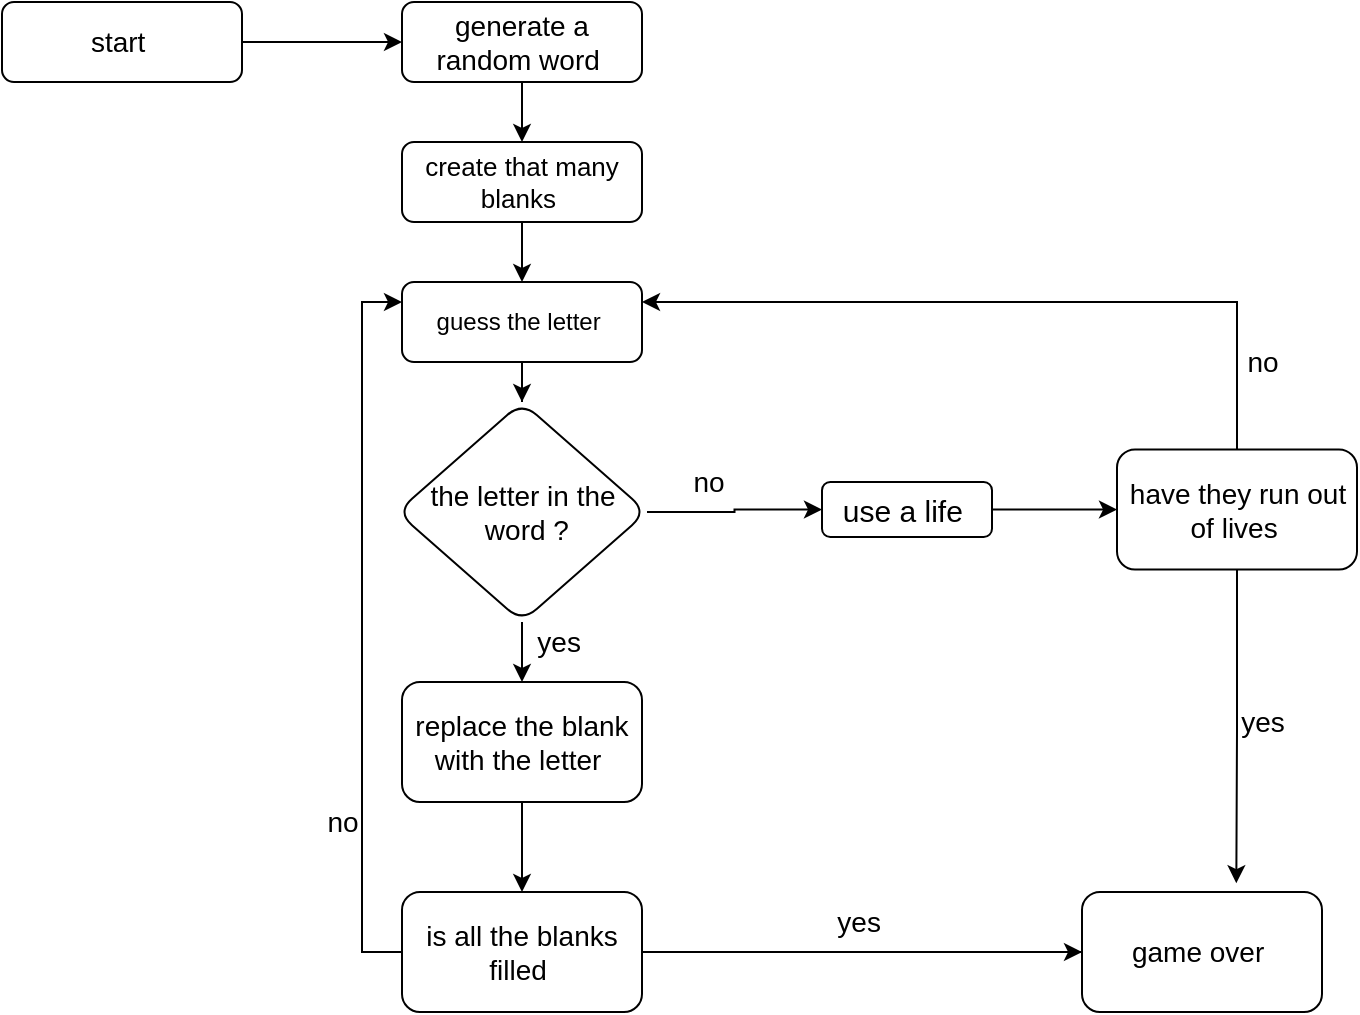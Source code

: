 <mxfile version="17.4.4" type="device"><diagram id="C5RBs43oDa-KdzZeNtuy" name="Page-1"><mxGraphModel dx="990" dy="547" grid="1" gridSize="10" guides="1" tooltips="1" connect="1" arrows="1" fold="1" page="1" pageScale="1" pageWidth="827" pageHeight="1169" math="0" shadow="0"><root><mxCell id="WIyWlLk6GJQsqaUBKTNV-0"/><mxCell id="WIyWlLk6GJQsqaUBKTNV-1" parent="WIyWlLk6GJQsqaUBKTNV-0"/><mxCell id="29h4I9gJS3bnpiBLyvzb-1" value="" style="edgeStyle=orthogonalEdgeStyle;rounded=0;orthogonalLoop=1;jettySize=auto;html=1;fontSize=14;" parent="WIyWlLk6GJQsqaUBKTNV-1" source="WIyWlLk6GJQsqaUBKTNV-3" target="29h4I9gJS3bnpiBLyvzb-0" edge="1"><mxGeometry relative="1" as="geometry"/></mxCell><mxCell id="WIyWlLk6GJQsqaUBKTNV-3" value="&lt;font style=&quot;font-size: 14px&quot;&gt;start&amp;nbsp;&lt;/font&gt;" style="rounded=1;whiteSpace=wrap;html=1;fontSize=12;glass=0;strokeWidth=1;shadow=0;direction=west;" parent="WIyWlLk6GJQsqaUBKTNV-1" vertex="1"><mxGeometry x="160" y="80" width="120" height="40" as="geometry"/></mxCell><mxCell id="29h4I9gJS3bnpiBLyvzb-11" value="" style="edgeStyle=orthogonalEdgeStyle;rounded=0;orthogonalLoop=1;jettySize=auto;html=1;fontSize=13;" parent="WIyWlLk6GJQsqaUBKTNV-1" source="WIyWlLk6GJQsqaUBKTNV-7" target="29h4I9gJS3bnpiBLyvzb-10" edge="1"><mxGeometry relative="1" as="geometry"/></mxCell><mxCell id="WIyWlLk6GJQsqaUBKTNV-7" value="&lt;font style=&quot;font-size: 13px&quot;&gt;create that many blanks&amp;nbsp;&lt;/font&gt;" style="rounded=1;whiteSpace=wrap;html=1;fontSize=12;glass=0;strokeWidth=1;shadow=0;" parent="WIyWlLk6GJQsqaUBKTNV-1" vertex="1"><mxGeometry x="360" y="150" width="120" height="40" as="geometry"/></mxCell><mxCell id="29h4I9gJS3bnpiBLyvzb-5" value="" style="edgeStyle=orthogonalEdgeStyle;rounded=0;orthogonalLoop=1;jettySize=auto;html=1;fontSize=14;" parent="WIyWlLk6GJQsqaUBKTNV-1" source="29h4I9gJS3bnpiBLyvzb-0" target="WIyWlLk6GJQsqaUBKTNV-7" edge="1"><mxGeometry relative="1" as="geometry"/></mxCell><mxCell id="29h4I9gJS3bnpiBLyvzb-0" value="&lt;span style=&quot;font-size: 14px&quot;&gt;generate a random word&amp;nbsp;&lt;/span&gt;" style="rounded=1;whiteSpace=wrap;html=1;fontSize=12;glass=0;strokeWidth=1;shadow=0;direction=west;" parent="WIyWlLk6GJQsqaUBKTNV-1" vertex="1"><mxGeometry x="360" y="80" width="120" height="40" as="geometry"/></mxCell><mxCell id="29h4I9gJS3bnpiBLyvzb-13" value="" style="edgeStyle=orthogonalEdgeStyle;rounded=0;orthogonalLoop=1;jettySize=auto;html=1;fontSize=13;" parent="WIyWlLk6GJQsqaUBKTNV-1" source="29h4I9gJS3bnpiBLyvzb-10" target="29h4I9gJS3bnpiBLyvzb-12" edge="1"><mxGeometry relative="1" as="geometry"/></mxCell><mxCell id="29h4I9gJS3bnpiBLyvzb-10" value="guess the letter&amp;nbsp;" style="whiteSpace=wrap;html=1;rounded=1;glass=0;strokeWidth=1;shadow=0;" parent="WIyWlLk6GJQsqaUBKTNV-1" vertex="1"><mxGeometry x="360" y="220" width="120" height="40" as="geometry"/></mxCell><mxCell id="29h4I9gJS3bnpiBLyvzb-15" value="" style="edgeStyle=orthogonalEdgeStyle;rounded=0;orthogonalLoop=1;jettySize=auto;html=1;fontSize=14;" parent="WIyWlLk6GJQsqaUBKTNV-1" source="29h4I9gJS3bnpiBLyvzb-12" target="29h4I9gJS3bnpiBLyvzb-14" edge="1"><mxGeometry relative="1" as="geometry"/></mxCell><mxCell id="29h4I9gJS3bnpiBLyvzb-18" value="" style="edgeStyle=orthogonalEdgeStyle;rounded=0;orthogonalLoop=1;jettySize=auto;html=1;fontSize=14;" parent="WIyWlLk6GJQsqaUBKTNV-1" source="29h4I9gJS3bnpiBLyvzb-12" target="29h4I9gJS3bnpiBLyvzb-17" edge="1"><mxGeometry relative="1" as="geometry"/></mxCell><mxCell id="29h4I9gJS3bnpiBLyvzb-12" value="&lt;font style=&quot;font-size: 14px&quot;&gt;the letter in the&lt;br&gt;&amp;nbsp;word ?&lt;/font&gt;" style="rhombus;whiteSpace=wrap;html=1;rounded=1;glass=0;strokeWidth=1;shadow=0;" parent="WIyWlLk6GJQsqaUBKTNV-1" vertex="1"><mxGeometry x="357.5" y="280" width="125" height="110" as="geometry"/></mxCell><mxCell id="Z9itaZzlCUtCmYhzqs9O-1" value="" style="edgeStyle=orthogonalEdgeStyle;rounded=0;orthogonalLoop=1;jettySize=auto;html=1;" edge="1" parent="WIyWlLk6GJQsqaUBKTNV-1" source="29h4I9gJS3bnpiBLyvzb-14" target="Z9itaZzlCUtCmYhzqs9O-0"><mxGeometry relative="1" as="geometry"/></mxCell><mxCell id="29h4I9gJS3bnpiBLyvzb-14" value="&lt;font style=&quot;font-size: 14px&quot;&gt;replace the blank with the letter&amp;nbsp;&lt;/font&gt;" style="whiteSpace=wrap;html=1;rounded=1;glass=0;strokeWidth=1;shadow=0;" parent="WIyWlLk6GJQsqaUBKTNV-1" vertex="1"><mxGeometry x="360" y="420" width="120" height="60" as="geometry"/></mxCell><mxCell id="29h4I9gJS3bnpiBLyvzb-16" value="yes&amp;nbsp;" style="text;html=1;align=center;verticalAlign=middle;resizable=0;points=[];autosize=1;strokeColor=none;fillColor=none;fontSize=14;" parent="WIyWlLk6GJQsqaUBKTNV-1" vertex="1"><mxGeometry x="420" y="390" width="40" height="20" as="geometry"/></mxCell><mxCell id="29h4I9gJS3bnpiBLyvzb-27" value="" style="edgeStyle=orthogonalEdgeStyle;rounded=0;orthogonalLoop=1;jettySize=auto;html=1;fontSize=15;" parent="WIyWlLk6GJQsqaUBKTNV-1" source="29h4I9gJS3bnpiBLyvzb-17" target="29h4I9gJS3bnpiBLyvzb-26" edge="1"><mxGeometry relative="1" as="geometry"/></mxCell><mxCell id="29h4I9gJS3bnpiBLyvzb-17" value="&lt;font style=&quot;font-size: 15px&quot;&gt;use a life&amp;nbsp;&lt;/font&gt;" style="whiteSpace=wrap;html=1;rounded=1;glass=0;strokeWidth=1;shadow=0;" parent="WIyWlLk6GJQsqaUBKTNV-1" vertex="1"><mxGeometry x="570" y="320" width="85" height="27.5" as="geometry"/></mxCell><mxCell id="29h4I9gJS3bnpiBLyvzb-19" value="no&amp;nbsp;" style="text;html=1;align=center;verticalAlign=middle;resizable=0;points=[];autosize=1;strokeColor=none;fillColor=none;fontSize=14;" parent="WIyWlLk6GJQsqaUBKTNV-1" vertex="1"><mxGeometry x="500" y="310" width="30" height="20" as="geometry"/></mxCell><mxCell id="29h4I9gJS3bnpiBLyvzb-28" style="edgeStyle=orthogonalEdgeStyle;rounded=0;orthogonalLoop=1;jettySize=auto;html=1;fontSize=14;entryX=1;entryY=0.25;entryDx=0;entryDy=0;" parent="WIyWlLk6GJQsqaUBKTNV-1" source="29h4I9gJS3bnpiBLyvzb-26" target="29h4I9gJS3bnpiBLyvzb-10" edge="1"><mxGeometry relative="1" as="geometry"><mxPoint x="777.5" y="220" as="targetPoint"/><Array as="points"><mxPoint x="778" y="230"/></Array></mxGeometry></mxCell><mxCell id="29h4I9gJS3bnpiBLyvzb-31" style="edgeStyle=orthogonalEdgeStyle;rounded=0;orthogonalLoop=1;jettySize=auto;html=1;fontSize=14;entryX=0.643;entryY=-0.073;entryDx=0;entryDy=0;entryPerimeter=0;" parent="WIyWlLk6GJQsqaUBKTNV-1" source="29h4I9gJS3bnpiBLyvzb-26" edge="1" target="Z9itaZzlCUtCmYhzqs9O-3"><mxGeometry relative="1" as="geometry"><mxPoint x="777.5" y="440" as="targetPoint"/></mxGeometry></mxCell><mxCell id="29h4I9gJS3bnpiBLyvzb-26" value="&lt;font style=&quot;font-size: 14px&quot;&gt;have they run out of lives&amp;nbsp;&lt;/font&gt;" style="whiteSpace=wrap;html=1;rounded=1;glass=0;strokeWidth=1;shadow=0;" parent="WIyWlLk6GJQsqaUBKTNV-1" vertex="1"><mxGeometry x="717.5" y="303.75" width="120" height="60" as="geometry"/></mxCell><mxCell id="29h4I9gJS3bnpiBLyvzb-30" value="no" style="text;html=1;align=center;verticalAlign=middle;resizable=0;points=[];autosize=1;strokeColor=none;fillColor=none;fontSize=14;" parent="WIyWlLk6GJQsqaUBKTNV-1" vertex="1"><mxGeometry x="775" y="250" width="30" height="20" as="geometry"/></mxCell><mxCell id="Z9itaZzlCUtCmYhzqs9O-2" style="edgeStyle=orthogonalEdgeStyle;rounded=0;orthogonalLoop=1;jettySize=auto;html=1;fontSize=14;" edge="1" parent="WIyWlLk6GJQsqaUBKTNV-1" source="Z9itaZzlCUtCmYhzqs9O-0"><mxGeometry relative="1" as="geometry"><mxPoint x="720" y="555" as="targetPoint"/></mxGeometry></mxCell><mxCell id="Z9itaZzlCUtCmYhzqs9O-4" value="" style="edgeStyle=orthogonalEdgeStyle;rounded=0;orthogonalLoop=1;jettySize=auto;html=1;fontSize=14;" edge="1" parent="WIyWlLk6GJQsqaUBKTNV-1" source="Z9itaZzlCUtCmYhzqs9O-0" target="Z9itaZzlCUtCmYhzqs9O-3"><mxGeometry relative="1" as="geometry"/></mxCell><mxCell id="Z9itaZzlCUtCmYhzqs9O-8" style="edgeStyle=orthogonalEdgeStyle;rounded=0;orthogonalLoop=1;jettySize=auto;html=1;fontSize=14;entryX=0;entryY=0.25;entryDx=0;entryDy=0;" edge="1" parent="WIyWlLk6GJQsqaUBKTNV-1" source="Z9itaZzlCUtCmYhzqs9O-0" target="29h4I9gJS3bnpiBLyvzb-10"><mxGeometry relative="1" as="geometry"><mxPoint x="240" y="240" as="targetPoint"/><Array as="points"><mxPoint x="340" y="555"/><mxPoint x="340" y="230"/></Array></mxGeometry></mxCell><mxCell id="Z9itaZzlCUtCmYhzqs9O-0" value="&lt;font style=&quot;font-size: 14px&quot;&gt;is all the blanks filled&amp;nbsp;&lt;/font&gt;" style="whiteSpace=wrap;html=1;rounded=1;glass=0;strokeWidth=1;shadow=0;" vertex="1" parent="WIyWlLk6GJQsqaUBKTNV-1"><mxGeometry x="360" y="525" width="120" height="60" as="geometry"/></mxCell><mxCell id="Z9itaZzlCUtCmYhzqs9O-3" value="&lt;font style=&quot;font-size: 14px&quot;&gt;game over&amp;nbsp;&lt;/font&gt;" style="whiteSpace=wrap;html=1;rounded=1;glass=0;strokeWidth=1;shadow=0;" vertex="1" parent="WIyWlLk6GJQsqaUBKTNV-1"><mxGeometry x="700" y="525" width="120" height="60" as="geometry"/></mxCell><mxCell id="Z9itaZzlCUtCmYhzqs9O-5" value="yes&amp;nbsp;" style="text;html=1;align=center;verticalAlign=middle;resizable=0;points=[];autosize=1;strokeColor=none;fillColor=none;fontSize=14;" vertex="1" parent="WIyWlLk6GJQsqaUBKTNV-1"><mxGeometry x="570" y="530" width="40" height="20" as="geometry"/></mxCell><mxCell id="Z9itaZzlCUtCmYhzqs9O-7" value="yes" style="text;html=1;align=center;verticalAlign=middle;resizable=0;points=[];autosize=1;strokeColor=none;fillColor=none;fontSize=14;" vertex="1" parent="WIyWlLk6GJQsqaUBKTNV-1"><mxGeometry x="770" y="430" width="40" height="20" as="geometry"/></mxCell><mxCell id="Z9itaZzlCUtCmYhzqs9O-9" value="no" style="text;html=1;align=center;verticalAlign=middle;resizable=0;points=[];autosize=1;strokeColor=none;fillColor=none;fontSize=14;" vertex="1" parent="WIyWlLk6GJQsqaUBKTNV-1"><mxGeometry x="315" y="480" width="30" height="20" as="geometry"/></mxCell></root></mxGraphModel></diagram></mxfile>